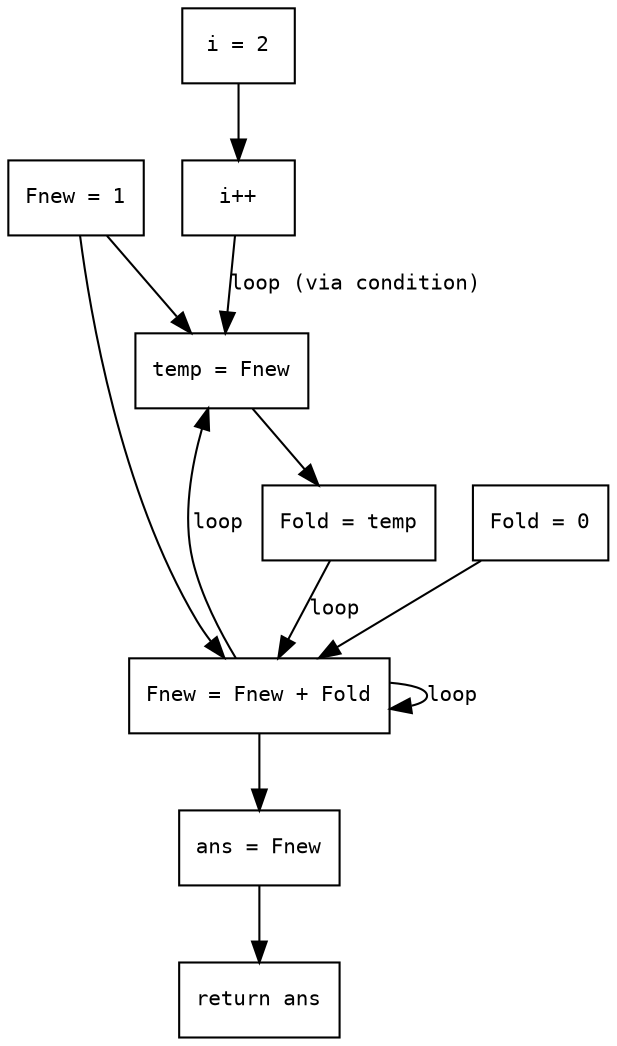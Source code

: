digraph DFG_fib {
    node [shape=box, fontname="Courier", fontsize=10];
    edge [fontname="Courier", fontsize=10];

    // Nos de operacao
    op1 [label="Fnew = 1"];
    op2 [label="Fold = 0"];
    op3 [label="i = 2"];
    op4 [label="temp = Fnew"];
    op5 [label="Fnew = Fnew + Fold"];
    op6 [label="Fold = temp"];
    op7 [label="i++"];
    op8 [label="ans = Fnew"];
    op9 [label="return ans"];

    // Dependencias de dados
    op1 -> op4;
    op1 -> op5;
    op2 -> op5;
    op4 -> op6;
    op5 -> op4 [label="loop"];
    op5 -> op5 [label="loop"];
    op6 -> op5 [label="loop"];
    op3 -> op7;
    op7 -> op4 [label="loop (via condition)"];
    op5 -> op8;
    op8 -> op9;
}